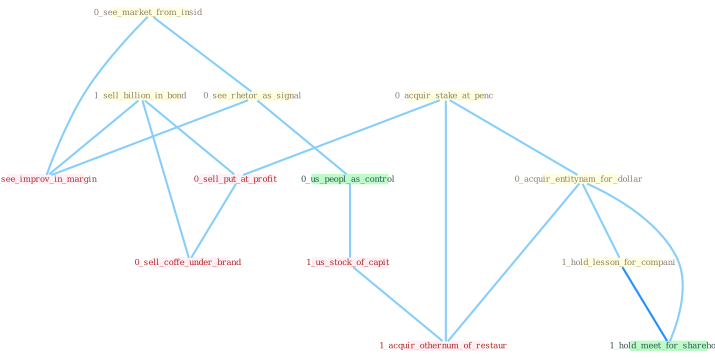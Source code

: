 Graph G{ 
    node
    [shape=polygon,style=filled,width=.5,height=.06,color="#BDFCC9",fixedsize=true,fontsize=4,
    fontcolor="#2f4f4f"];
    {node
    [color="#ffffe0", fontcolor="#8b7d6b"] "0_see_market_from_insid " "0_acquir_stake_at_penc " "1_sell_billion_in_bond " "0_see_rhetor_as_signal " "0_acquir_entitynam_for_dollar " "1_hold_lesson_for_compani "}
{node [color="#fff0f5", fontcolor="#b22222"] "0_sell_put_at_profit " "1_us_stock_of_capit " "1_see_improv_in_margin " "0_sell_coffe_under_brand " "1_acquir_othernum_of_restaur "}
edge [color="#B0E2FF"];

	"0_see_market_from_insid " -- "0_see_rhetor_as_signal " [w="1", color="#87cefa" ];
	"0_see_market_from_insid " -- "1_see_improv_in_margin " [w="1", color="#87cefa" ];
	"0_acquir_stake_at_penc " -- "0_acquir_entitynam_for_dollar " [w="1", color="#87cefa" ];
	"0_acquir_stake_at_penc " -- "0_sell_put_at_profit " [w="1", color="#87cefa" ];
	"0_acquir_stake_at_penc " -- "1_acquir_othernum_of_restaur " [w="1", color="#87cefa" ];
	"1_sell_billion_in_bond " -- "0_sell_put_at_profit " [w="1", color="#87cefa" ];
	"1_sell_billion_in_bond " -- "1_see_improv_in_margin " [w="1", color="#87cefa" ];
	"1_sell_billion_in_bond " -- "0_sell_coffe_under_brand " [w="1", color="#87cefa" ];
	"0_see_rhetor_as_signal " -- "0_us_peopl_as_control " [w="1", color="#87cefa" ];
	"0_see_rhetor_as_signal " -- "1_see_improv_in_margin " [w="1", color="#87cefa" ];
	"0_acquir_entitynam_for_dollar " -- "1_hold_lesson_for_compani " [w="1", color="#87cefa" ];
	"0_acquir_entitynam_for_dollar " -- "1_hold_meet_for_sharehold " [w="1", color="#87cefa" ];
	"0_acquir_entitynam_for_dollar " -- "1_acquir_othernum_of_restaur " [w="1", color="#87cefa" ];
	"1_hold_lesson_for_compani " -- "1_hold_meet_for_sharehold " [w="2", color="#1e90ff" , len=0.8];
	"0_us_peopl_as_control " -- "1_us_stock_of_capit " [w="1", color="#87cefa" ];
	"0_sell_put_at_profit " -- "0_sell_coffe_under_brand " [w="1", color="#87cefa" ];
	"1_us_stock_of_capit " -- "1_acquir_othernum_of_restaur " [w="1", color="#87cefa" ];
}